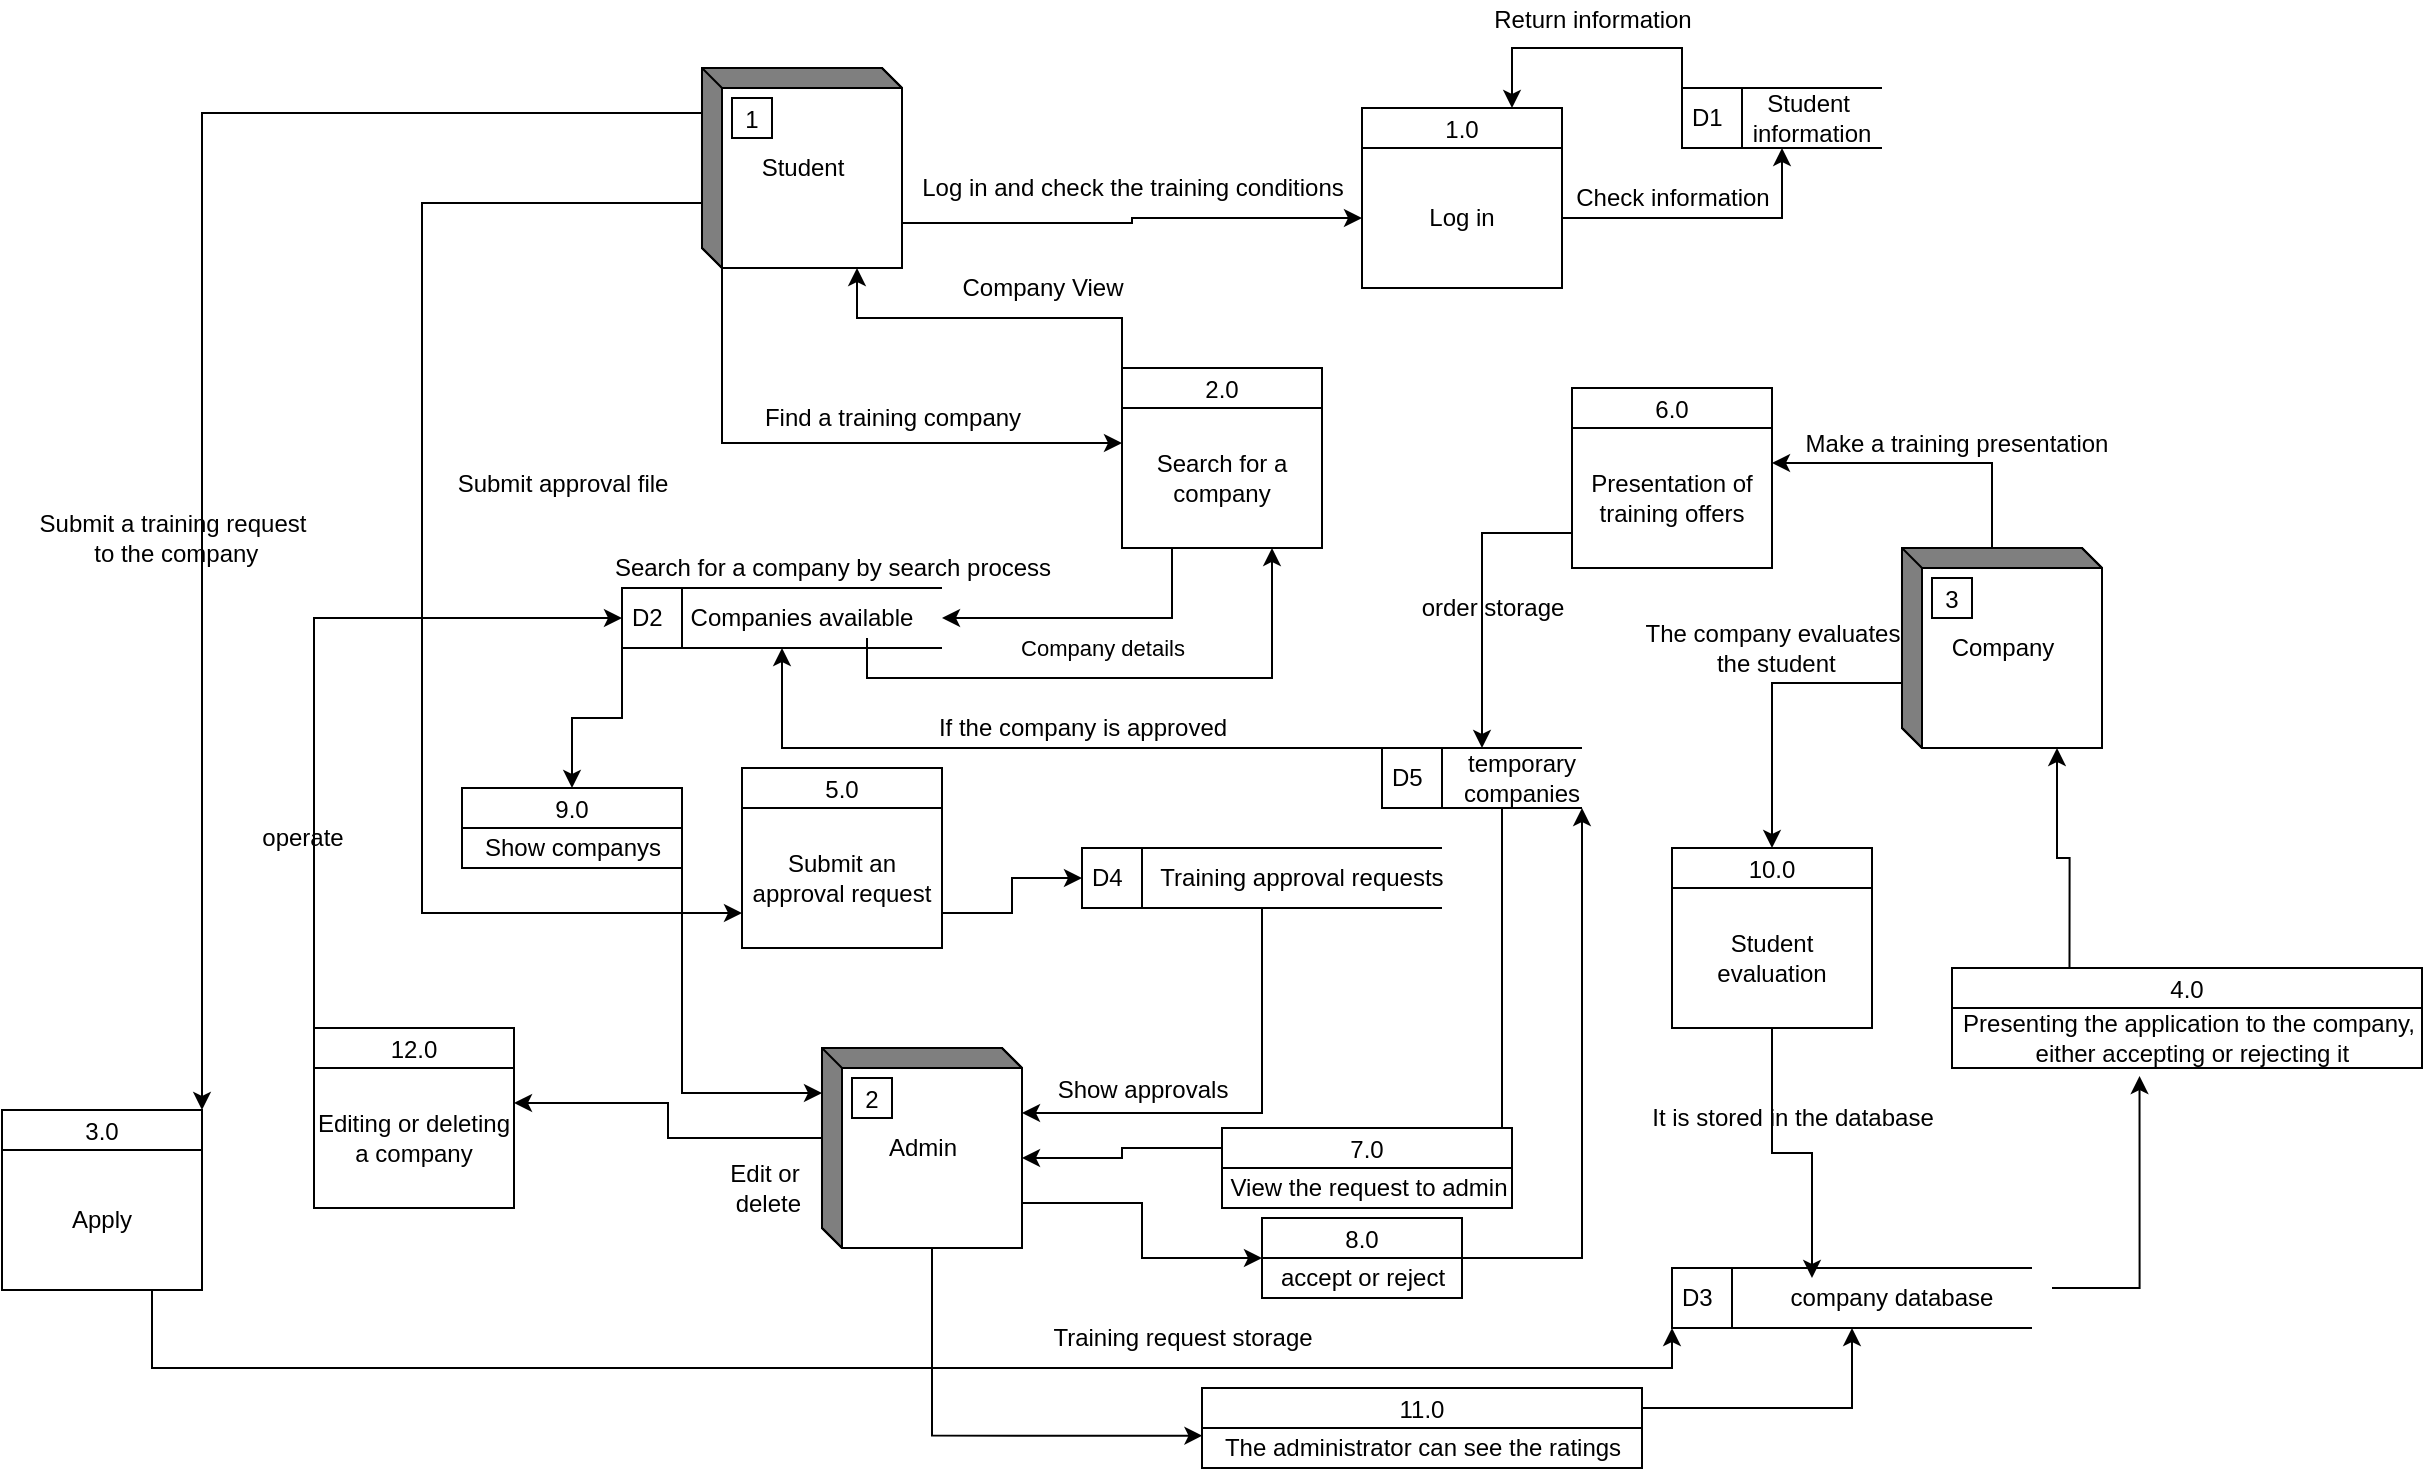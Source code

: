 <mxfile version="12.9.13" type="device"><diagram id="rWqIfm78pS7hBJixRkVj" name="Page-1"><mxGraphModel dx="2448" dy="759" grid="1" gridSize="10" guides="1" tooltips="1" connect="1" arrows="1" fold="1" page="1" pageScale="1" pageWidth="850" pageHeight="1100" math="0" shadow="0"><root><mxCell id="0"/><mxCell id="1" parent="0"/><mxCell id="bXo23D6T22lxXRwWxkwv-16" style="rounded=0;orthogonalLoop=1;jettySize=auto;html=1;exitX=0;exitY=0;exitDx=100;exitDy=77.5;exitPerimeter=0;entryX=0;entryY=0.5;entryDx=0;entryDy=0;edgeStyle=orthogonalEdgeStyle;" parent="1" source="bXo23D6T22lxXRwWxkwv-1" target="bXo23D6T22lxXRwWxkwv-15" edge="1"><mxGeometry relative="1" as="geometry"/></mxCell><mxCell id="bXo23D6T22lxXRwWxkwv-25" style="edgeStyle=orthogonalEdgeStyle;rounded=0;orthogonalLoop=1;jettySize=auto;html=1;exitX=0;exitY=0;exitDx=10;exitDy=100;exitPerimeter=0;entryX=0;entryY=0.25;entryDx=0;entryDy=0;" parent="1" source="bXo23D6T22lxXRwWxkwv-1" target="bXo23D6T22lxXRwWxkwv-23" edge="1"><mxGeometry relative="1" as="geometry"/></mxCell><mxCell id="bXo23D6T22lxXRwWxkwv-36" style="edgeStyle=orthogonalEdgeStyle;rounded=0;orthogonalLoop=1;jettySize=auto;html=1;exitX=0;exitY=0;exitDx=0;exitDy=67.5;exitPerimeter=0;entryX=0;entryY=0.75;entryDx=0;entryDy=0;" parent="1" source="bXo23D6T22lxXRwWxkwv-1" target="bXo23D6T22lxXRwWxkwv-35" edge="1"><mxGeometry relative="1" as="geometry"><Array as="points"><mxPoint x="-300" y="198"/><mxPoint x="-300" y="553"/></Array></mxGeometry></mxCell><mxCell id="_vcarn7WfiJYUkJXuRyP-28" style="edgeStyle=orthogonalEdgeStyle;rounded=0;orthogonalLoop=1;jettySize=auto;html=1;exitX=0;exitY=0;exitDx=0;exitDy=22.5;exitPerimeter=0;entryX=1;entryY=0;entryDx=0;entryDy=0;" parent="1" source="bXo23D6T22lxXRwWxkwv-1" target="_vcarn7WfiJYUkJXuRyP-26" edge="1"><mxGeometry relative="1" as="geometry"><Array as="points"><mxPoint x="-410" y="152"/></Array></mxGeometry></mxCell><mxCell id="bXo23D6T22lxXRwWxkwv-1" value="Student" style="html=1;dashed=0;whitespace=wrap;shape=mxgraph.dfd.externalEntity" parent="1" vertex="1"><mxGeometry x="-160" y="130" width="100" height="100" as="geometry"/></mxCell><mxCell id="bXo23D6T22lxXRwWxkwv-2" value="1" style="autosize=1;part=1;resizable=0;strokeColor=inherit;fillColor=inherit;gradientColor=inherit;" parent="bXo23D6T22lxXRwWxkwv-1" vertex="1"><mxGeometry width="20" height="20" relative="1" as="geometry"><mxPoint x="15" y="15" as="offset"/></mxGeometry></mxCell><mxCell id="_vcarn7WfiJYUkJXuRyP-17" style="edgeStyle=orthogonalEdgeStyle;rounded=0;orthogonalLoop=1;jettySize=auto;html=1;exitX=0;exitY=0;exitDx=45;exitDy=0;exitPerimeter=0;entryX=1;entryY=0.25;entryDx=0;entryDy=0;" parent="1" source="bXo23D6T22lxXRwWxkwv-3" target="_vcarn7WfiJYUkJXuRyP-16" edge="1"><mxGeometry relative="1" as="geometry"/></mxCell><mxCell id="0CMG0g7y0S3qxUtkbxJY-5" style="edgeStyle=orthogonalEdgeStyle;rounded=0;orthogonalLoop=1;jettySize=auto;html=1;exitX=0;exitY=0;exitDx=0;exitDy=67.5;exitPerimeter=0;entryX=0.5;entryY=0;entryDx=0;entryDy=0;" parent="1" source="bXo23D6T22lxXRwWxkwv-3" target="0CMG0g7y0S3qxUtkbxJY-1" edge="1"><mxGeometry relative="1" as="geometry"/></mxCell><mxCell id="bXo23D6T22lxXRwWxkwv-3" value="Company" style="html=1;dashed=0;whitespace=wrap;shape=mxgraph.dfd.externalEntity" parent="1" vertex="1"><mxGeometry x="440" y="370" width="100" height="100" as="geometry"/></mxCell><mxCell id="bXo23D6T22lxXRwWxkwv-4" value="3" style="autosize=1;part=1;resizable=0;strokeColor=inherit;fillColor=inherit;gradientColor=inherit;" parent="bXo23D6T22lxXRwWxkwv-3" vertex="1"><mxGeometry width="20" height="20" relative="1" as="geometry"><mxPoint x="15" y="15" as="offset"/></mxGeometry></mxCell><mxCell id="bXo23D6T22lxXRwWxkwv-12" value="1.0" style="swimlane;fontStyle=0;childLayout=stackLayout;horizontal=1;startSize=20;fillColor=#ffffff;horizontalStack=0;resizeParent=1;resizeParentMax=0;resizeLast=0;collapsible=0;marginBottom=0;swimlaneFillColor=#ffffff;" parent="1" vertex="1"><mxGeometry x="170" y="150" width="100" height="90" as="geometry"/></mxCell><mxCell id="bXo23D6T22lxXRwWxkwv-15" value="Log in" style="text;html=1;strokeColor=none;fillColor=none;align=center;verticalAlign=middle;whiteSpace=wrap;rounded=0;" parent="bXo23D6T22lxXRwWxkwv-12" vertex="1"><mxGeometry y="20" width="100" height="70" as="geometry"/></mxCell><mxCell id="_vcarn7WfiJYUkJXuRyP-48" style="edgeStyle=orthogonalEdgeStyle;rounded=0;orthogonalLoop=1;jettySize=auto;html=1;exitX=0;exitY=0;exitDx=0;exitDy=45;exitPerimeter=0;entryX=1;entryY=0.25;entryDx=0;entryDy=0;" parent="1" source="bXo23D6T22lxXRwWxkwv-5" target="_vcarn7WfiJYUkJXuRyP-46" edge="1"><mxGeometry relative="1" as="geometry"/></mxCell><mxCell id="73bZ6SN8_UEbskuCtBdl-10" style="edgeStyle=orthogonalEdgeStyle;rounded=0;orthogonalLoop=1;jettySize=auto;html=1;exitX=0;exitY=0;exitDx=100;exitDy=77.5;exitPerimeter=0;entryX=0;entryY=0.5;entryDx=0;entryDy=0;" edge="1" parent="1" source="bXo23D6T22lxXRwWxkwv-5" target="73bZ6SN8_UEbskuCtBdl-5"><mxGeometry relative="1" as="geometry"/></mxCell><mxCell id="73bZ6SN8_UEbskuCtBdl-21" style="edgeStyle=orthogonalEdgeStyle;rounded=0;orthogonalLoop=1;jettySize=auto;html=1;exitX=0;exitY=0;exitDx=55;exitDy=100;exitPerimeter=0;entryX=0.001;entryY=0.192;entryDx=0;entryDy=0;entryPerimeter=0;" edge="1" parent="1" source="bXo23D6T22lxXRwWxkwv-5" target="73bZ6SN8_UEbskuCtBdl-17"><mxGeometry relative="1" as="geometry"/></mxCell><mxCell id="bXo23D6T22lxXRwWxkwv-5" value="Admin" style="html=1;dashed=0;whitespace=wrap;shape=mxgraph.dfd.externalEntity" parent="1" vertex="1"><mxGeometry x="-100" y="620" width="100" height="100" as="geometry"/></mxCell><mxCell id="bXo23D6T22lxXRwWxkwv-6" value="2" style="autosize=1;part=1;resizable=0;strokeColor=inherit;fillColor=inherit;gradientColor=inherit;" parent="bXo23D6T22lxXRwWxkwv-5" vertex="1"><mxGeometry width="20" height="20" relative="1" as="geometry"><mxPoint x="15" y="15" as="offset"/></mxGeometry></mxCell><mxCell id="bXo23D6T22lxXRwWxkwv-18" style="edgeStyle=orthogonalEdgeStyle;rounded=0;orthogonalLoop=1;jettySize=auto;html=1;exitX=0;exitY=0;exitDx=0;exitDy=0;entryX=0.75;entryY=0;entryDx=0;entryDy=0;" parent="1" source="bXo23D6T22lxXRwWxkwv-7" target="bXo23D6T22lxXRwWxkwv-12" edge="1"><mxGeometry relative="1" as="geometry"/></mxCell><mxCell id="bXo23D6T22lxXRwWxkwv-7" value="D1" style="html=1;dashed=0;whitespace=wrap;shape=mxgraph.dfd.dataStoreID;align=left;spacingLeft=3;points=[[0,0],[0.5,0],[1,0],[0,0.5],[1,0.5],[0,1],[0.5,1],[1,1]];" parent="1" vertex="1"><mxGeometry x="330" y="140" width="100" height="30" as="geometry"/></mxCell><mxCell id="_vcarn7WfiJYUkJXuRyP-39" style="edgeStyle=orthogonalEdgeStyle;rounded=0;orthogonalLoop=1;jettySize=auto;html=1;exitX=0;exitY=0.5;exitDx=0;exitDy=0;entryX=0.5;entryY=1;entryDx=0;entryDy=0;" parent="1" source="bXo23D6T22lxXRwWxkwv-8" target="bXo23D6T22lxXRwWxkwv-11" edge="1"><mxGeometry relative="1" as="geometry"><Array as="points"><mxPoint x="180" y="470"/><mxPoint x="-120" y="470"/></Array></mxGeometry></mxCell><mxCell id="73bZ6SN8_UEbskuCtBdl-13" style="edgeStyle=orthogonalEdgeStyle;rounded=0;orthogonalLoop=1;jettySize=auto;html=1;exitX=0.5;exitY=1;exitDx=0;exitDy=0;entryX=1;entryY=0.25;entryDx=0;entryDy=0;" edge="1" parent="1" source="bXo23D6T22lxXRwWxkwv-8" target="73bZ6SN8_UEbskuCtBdl-11"><mxGeometry relative="1" as="geometry"><Array as="points"><mxPoint x="240" y="500"/><mxPoint x="240" y="670"/></Array></mxGeometry></mxCell><mxCell id="bXo23D6T22lxXRwWxkwv-8" value="D5" style="html=1;dashed=0;whitespace=wrap;shape=mxgraph.dfd.dataStoreID;align=left;spacingLeft=3;points=[[0,0],[0.5,0],[1,0],[0,0.5],[1,0.5],[0,1],[0.5,1],[1,1]];" parent="1" vertex="1"><mxGeometry x="180" y="470" width="100" height="30" as="geometry"/></mxCell><mxCell id="bXo23D6T22lxXRwWxkwv-39" style="edgeStyle=orthogonalEdgeStyle;rounded=0;orthogonalLoop=1;jettySize=auto;html=1;exitX=0.5;exitY=1;exitDx=0;exitDy=0;entryX=0;entryY=0;entryDx=100;entryDy=32.5;entryPerimeter=0;" parent="1" source="bXo23D6T22lxXRwWxkwv-9" target="bXo23D6T22lxXRwWxkwv-5" edge="1"><mxGeometry relative="1" as="geometry"/></mxCell><mxCell id="bXo23D6T22lxXRwWxkwv-9" value="D4" style="html=1;dashed=0;whitespace=wrap;shape=mxgraph.dfd.dataStoreID;align=left;spacingLeft=3;points=[[0,0],[0.5,0],[1,0],[0,0.5],[1,0.5],[0,1],[0.5,1],[1,1]];" parent="1" vertex="1"><mxGeometry x="30" y="520" width="180" height="30" as="geometry"/></mxCell><mxCell id="73bZ6SN8_UEbskuCtBdl-28" style="edgeStyle=orthogonalEdgeStyle;rounded=0;orthogonalLoop=1;jettySize=auto;html=1;exitX=0;exitY=1;exitDx=0;exitDy=0;entryX=0.5;entryY=0;entryDx=0;entryDy=0;" edge="1" parent="1" source="bXo23D6T22lxXRwWxkwv-11" target="73bZ6SN8_UEbskuCtBdl-26"><mxGeometry relative="1" as="geometry"/></mxCell><mxCell id="bXo23D6T22lxXRwWxkwv-11" value="D2" style="html=1;dashed=0;whitespace=wrap;shape=mxgraph.dfd.dataStoreID;align=left;spacingLeft=3;points=[[0,0],[0.5,0],[1,0],[0,0.5],[1,0.5],[0,1],[0.5,1],[1,1]];" parent="1" vertex="1"><mxGeometry x="-200" y="390" width="160" height="30" as="geometry"/></mxCell><mxCell id="bXo23D6T22lxXRwWxkwv-13" value="Student&amp;nbsp;&lt;br&gt;information" style="text;html=1;strokeColor=none;fillColor=none;align=center;verticalAlign=middle;whiteSpace=wrap;rounded=0;" parent="1" vertex="1"><mxGeometry x="375" y="145" width="40" height="20" as="geometry"/></mxCell><mxCell id="bXo23D6T22lxXRwWxkwv-17" style="edgeStyle=orthogonalEdgeStyle;rounded=0;orthogonalLoop=1;jettySize=auto;html=1;exitX=1;exitY=0.5;exitDx=0;exitDy=0;entryX=0.5;entryY=1;entryDx=0;entryDy=0;" parent="1" source="bXo23D6T22lxXRwWxkwv-15" target="bXo23D6T22lxXRwWxkwv-7" edge="1"><mxGeometry relative="1" as="geometry"/></mxCell><mxCell id="bXo23D6T22lxXRwWxkwv-19" value="Log in and check the training conditions" style="text;html=1;align=center;verticalAlign=middle;resizable=0;points=[];autosize=1;" parent="1" vertex="1"><mxGeometry x="-60" y="180" width="230" height="20" as="geometry"/></mxCell><mxCell id="bXo23D6T22lxXRwWxkwv-28" style="edgeStyle=orthogonalEdgeStyle;rounded=0;orthogonalLoop=1;jettySize=auto;html=1;exitX=0;exitY=0;exitDx=0;exitDy=0;entryX=0;entryY=0;entryDx=77.5;entryDy=100;entryPerimeter=0;" parent="1" source="bXo23D6T22lxXRwWxkwv-22" target="bXo23D6T22lxXRwWxkwv-1" edge="1"><mxGeometry relative="1" as="geometry"/></mxCell><mxCell id="bXo23D6T22lxXRwWxkwv-22" value="2.0" style="swimlane;fontStyle=0;childLayout=stackLayout;horizontal=1;startSize=20;fillColor=#ffffff;horizontalStack=0;resizeParent=1;resizeParentMax=0;resizeLast=0;collapsible=0;marginBottom=0;swimlaneFillColor=#ffffff;" parent="1" vertex="1"><mxGeometry x="50" y="280" width="100" height="90" as="geometry"/></mxCell><mxCell id="bXo23D6T22lxXRwWxkwv-23" value="Search for a company" style="text;html=1;strokeColor=none;fillColor=none;align=center;verticalAlign=middle;whiteSpace=wrap;rounded=0;" parent="bXo23D6T22lxXRwWxkwv-22" vertex="1"><mxGeometry y="20" width="100" height="70" as="geometry"/></mxCell><mxCell id="bXo23D6T22lxXRwWxkwv-27" style="edgeStyle=orthogonalEdgeStyle;rounded=0;orthogonalLoop=1;jettySize=auto;html=1;exitX=0.75;exitY=1;exitDx=0;exitDy=0;entryX=0.75;entryY=1;entryDx=0;entryDy=0;" parent="1" source="bXo23D6T22lxXRwWxkwv-24" target="bXo23D6T22lxXRwWxkwv-23" edge="1"><mxGeometry relative="1" as="geometry"/></mxCell><mxCell id="bXo23D6T22lxXRwWxkwv-32" value="Company details" style="edgeLabel;html=1;align=center;verticalAlign=middle;resizable=0;points=[];" parent="bXo23D6T22lxXRwWxkwv-27" vertex="1" connectable="0"><mxGeometry x="0.047" y="-3" relative="1" as="geometry"><mxPoint x="-13.5" y="-18" as="offset"/></mxGeometry></mxCell><mxCell id="bXo23D6T22lxXRwWxkwv-24" value="Companies available" style="text;html=1;strokeColor=none;fillColor=none;align=center;verticalAlign=middle;whiteSpace=wrap;rounded=0;" parent="1" vertex="1"><mxGeometry x="-175" y="395" width="130" height="20" as="geometry"/></mxCell><mxCell id="bXo23D6T22lxXRwWxkwv-26" style="edgeStyle=orthogonalEdgeStyle;rounded=0;orthogonalLoop=1;jettySize=auto;html=1;exitX=0.25;exitY=1;exitDx=0;exitDy=0;entryX=1;entryY=0.5;entryDx=0;entryDy=0;" parent="1" source="bXo23D6T22lxXRwWxkwv-23" target="bXo23D6T22lxXRwWxkwv-11" edge="1"><mxGeometry relative="1" as="geometry"/></mxCell><mxCell id="bXo23D6T22lxXRwWxkwv-29" value="Find a training company" style="text;html=1;align=center;verticalAlign=middle;resizable=0;points=[];autosize=1;" parent="1" vertex="1"><mxGeometry x="-135" y="295" width="140" height="20" as="geometry"/></mxCell><mxCell id="bXo23D6T22lxXRwWxkwv-31" value="Search for a company by search process" style="text;html=1;align=center;verticalAlign=middle;resizable=0;points=[];autosize=1;" parent="1" vertex="1"><mxGeometry x="-210" y="370" width="230" height="20" as="geometry"/></mxCell><mxCell id="bXo23D6T22lxXRwWxkwv-33" value="Company View" style="text;html=1;align=center;verticalAlign=middle;resizable=0;points=[];autosize=1;" parent="1" vertex="1"><mxGeometry x="-40" y="230" width="100" height="20" as="geometry"/></mxCell><mxCell id="bXo23D6T22lxXRwWxkwv-37" style="edgeStyle=orthogonalEdgeStyle;rounded=0;orthogonalLoop=1;jettySize=auto;html=1;exitX=1;exitY=0.75;exitDx=0;exitDy=0;entryX=0;entryY=0.5;entryDx=0;entryDy=0;" parent="1" source="bXo23D6T22lxXRwWxkwv-35" target="bXo23D6T22lxXRwWxkwv-9" edge="1"><mxGeometry relative="1" as="geometry"/></mxCell><mxCell id="bXo23D6T22lxXRwWxkwv-38" value="Training approval requests" style="text;html=1;strokeColor=none;fillColor=none;align=center;verticalAlign=middle;whiteSpace=wrap;rounded=0;" parent="1" vertex="1"><mxGeometry x="60" y="525" width="160" height="20" as="geometry"/></mxCell><mxCell id="bXo23D6T22lxXRwWxkwv-40" value="Show approvals" style="text;html=1;align=center;verticalAlign=middle;resizable=0;points=[];autosize=1;" parent="1" vertex="1"><mxGeometry x="10" y="631" width="100" height="20" as="geometry"/></mxCell><mxCell id="_vcarn7WfiJYUkJXuRyP-15" value="6.0" style="swimlane;fontStyle=0;childLayout=stackLayout;horizontal=1;startSize=20;fillColor=#ffffff;horizontalStack=0;resizeParent=1;resizeParentMax=0;resizeLast=0;collapsible=0;marginBottom=0;swimlaneFillColor=#ffffff;" parent="1" vertex="1"><mxGeometry x="275" y="290" width="100" height="90" as="geometry"/></mxCell><mxCell id="_vcarn7WfiJYUkJXuRyP-16" value="Presentation of training offers" style="text;html=1;strokeColor=none;fillColor=none;align=center;verticalAlign=middle;whiteSpace=wrap;rounded=0;" parent="_vcarn7WfiJYUkJXuRyP-15" vertex="1"><mxGeometry y="20" width="100" height="70" as="geometry"/></mxCell><mxCell id="_vcarn7WfiJYUkJXuRyP-18" value="Make a training presentation" style="text;html=1;align=center;verticalAlign=middle;resizable=0;points=[];autosize=1;" parent="1" vertex="1"><mxGeometry x="382" y="308" width="170" height="20" as="geometry"/></mxCell><mxCell id="_vcarn7WfiJYUkJXuRyP-19" style="edgeStyle=orthogonalEdgeStyle;rounded=0;orthogonalLoop=1;jettySize=auto;html=1;exitX=0;exitY=0.75;exitDx=0;exitDy=0;entryX=0.5;entryY=0;entryDx=0;entryDy=0;" parent="1" source="_vcarn7WfiJYUkJXuRyP-16" target="bXo23D6T22lxXRwWxkwv-8" edge="1"><mxGeometry relative="1" as="geometry"/></mxCell><mxCell id="_vcarn7WfiJYUkJXuRyP-20" value="temporary companies" style="text;html=1;strokeColor=none;fillColor=none;align=center;verticalAlign=middle;whiteSpace=wrap;rounded=0;" parent="1" vertex="1"><mxGeometry x="230" y="475" width="40" height="20" as="geometry"/></mxCell><mxCell id="_vcarn7WfiJYUkJXuRyP-21" value="order storage" style="text;html=1;align=center;verticalAlign=middle;resizable=0;points=[];autosize=1;" parent="1" vertex="1"><mxGeometry x="190" y="390" width="90" height="20" as="geometry"/></mxCell><mxCell id="_vcarn7WfiJYUkJXuRyP-29" value="Submit a training request&lt;br&gt;&amp;nbsp;to the company" style="text;html=1;align=center;verticalAlign=middle;resizable=0;points=[];autosize=1;" parent="1" vertex="1"><mxGeometry x="-500" y="350" width="150" height="30" as="geometry"/></mxCell><mxCell id="_vcarn7WfiJYUkJXuRyP-30" style="edgeStyle=orthogonalEdgeStyle;rounded=0;orthogonalLoop=1;jettySize=auto;html=1;exitX=0.75;exitY=1;exitDx=0;exitDy=0;entryX=0;entryY=1;entryDx=0;entryDy=0;" parent="1" source="_vcarn7WfiJYUkJXuRyP-27" target="_vcarn7WfiJYUkJXuRyP-31" edge="1"><mxGeometry relative="1" as="geometry"><mxPoint x="250" y="792.0" as="targetPoint"/></mxGeometry></mxCell><mxCell id="_vcarn7WfiJYUkJXuRyP-31" value="D3" style="html=1;dashed=0;whitespace=wrap;shape=mxgraph.dfd.dataStoreID;align=left;spacingLeft=3;points=[[0,0],[0.5,0],[1,0],[0,0.5],[1,0.5],[0,1],[0.5,1],[1,1]];" parent="1" vertex="1"><mxGeometry x="325" y="730" width="180" height="30" as="geometry"/></mxCell><mxCell id="73bZ6SN8_UEbskuCtBdl-32" style="edgeStyle=orthogonalEdgeStyle;rounded=0;orthogonalLoop=1;jettySize=auto;html=1;exitX=1;exitY=0.25;exitDx=0;exitDy=0;entryX=0.399;entryY=1.134;entryDx=0;entryDy=0;entryPerimeter=0;" edge="1" parent="1" source="_vcarn7WfiJYUkJXuRyP-32" target="73bZ6SN8_UEbskuCtBdl-31"><mxGeometry relative="1" as="geometry"/></mxCell><mxCell id="_vcarn7WfiJYUkJXuRyP-32" value="company database" style="text;html=1;strokeColor=none;fillColor=none;align=center;verticalAlign=middle;whiteSpace=wrap;rounded=0;" parent="1" vertex="1"><mxGeometry x="355" y="735" width="160" height="20" as="geometry"/></mxCell><mxCell id="_vcarn7WfiJYUkJXuRyP-35" value="Training request storage" style="text;html=1;align=center;verticalAlign=middle;resizable=0;points=[];autosize=1;" parent="1" vertex="1"><mxGeometry x="5" y="755" width="150" height="20" as="geometry"/></mxCell><mxCell id="_vcarn7WfiJYUkJXuRyP-38" value="Submit approval file" style="text;html=1;align=center;verticalAlign=middle;resizable=0;points=[];autosize=1;" parent="1" vertex="1"><mxGeometry x="-290" y="328" width="120" height="20" as="geometry"/></mxCell><mxCell id="_vcarn7WfiJYUkJXuRyP-40" value="If the company is approved" style="text;html=1;align=center;verticalAlign=middle;resizable=0;points=[];autosize=1;" parent="1" vertex="1"><mxGeometry x="-50" y="450" width="160" height="20" as="geometry"/></mxCell><mxCell id="_vcarn7WfiJYUkJXuRyP-49" style="edgeStyle=orthogonalEdgeStyle;rounded=0;orthogonalLoop=1;jettySize=auto;html=1;exitX=0;exitY=0;exitDx=0;exitDy=0;entryX=0;entryY=0.5;entryDx=0;entryDy=0;" parent="1" source="_vcarn7WfiJYUkJXuRyP-46" target="bXo23D6T22lxXRwWxkwv-11" edge="1"><mxGeometry relative="1" as="geometry"/></mxCell><mxCell id="_vcarn7WfiJYUkJXuRyP-50" value="Edit or&lt;br&gt;&amp;nbsp;delete" style="text;html=1;align=center;verticalAlign=middle;resizable=0;points=[];autosize=1;" parent="1" vertex="1"><mxGeometry x="-154" y="675" width="50" height="30" as="geometry"/></mxCell><mxCell id="_vcarn7WfiJYUkJXuRyP-56" value="operate" style="text;html=1;align=center;verticalAlign=middle;resizable=0;points=[];autosize=1;" parent="1" vertex="1"><mxGeometry x="-390" y="505" width="60" height="20" as="geometry"/></mxCell><mxCell id="0CMG0g7y0S3qxUtkbxJY-1" value="10.0" style="swimlane;fontStyle=0;childLayout=stackLayout;horizontal=1;startSize=20;fillColor=#ffffff;horizontalStack=0;resizeParent=1;resizeParentMax=0;resizeLast=0;collapsible=0;marginBottom=0;swimlaneFillColor=#ffffff;" parent="1" vertex="1"><mxGeometry x="325" y="520" width="100" height="90" as="geometry"/></mxCell><mxCell id="0CMG0g7y0S3qxUtkbxJY-2" value="Student evaluation" style="text;html=1;strokeColor=none;fillColor=none;align=center;verticalAlign=middle;whiteSpace=wrap;rounded=0;" parent="0CMG0g7y0S3qxUtkbxJY-1" vertex="1"><mxGeometry y="20" width="100" height="70" as="geometry"/></mxCell><mxCell id="0CMG0g7y0S3qxUtkbxJY-6" value="The company evaluates&lt;br&gt;&amp;nbsp;the student" style="text;html=1;align=center;verticalAlign=middle;resizable=0;points=[];autosize=1;" parent="1" vertex="1"><mxGeometry x="305" y="405" width="140" height="30" as="geometry"/></mxCell><mxCell id="0CMG0g7y0S3qxUtkbxJY-7" style="edgeStyle=orthogonalEdgeStyle;rounded=0;orthogonalLoop=1;jettySize=auto;html=1;exitX=0.5;exitY=1;exitDx=0;exitDy=0;entryX=0.25;entryY=0;entryDx=0;entryDy=0;" parent="1" source="0CMG0g7y0S3qxUtkbxJY-2" target="_vcarn7WfiJYUkJXuRyP-32" edge="1"><mxGeometry relative="1" as="geometry"/></mxCell><mxCell id="0CMG0g7y0S3qxUtkbxJY-8" value="It is stored in the database" style="text;html=1;align=center;verticalAlign=middle;resizable=0;points=[];autosize=1;" parent="1" vertex="1"><mxGeometry x="305" y="645" width="160" height="20" as="geometry"/></mxCell><mxCell id="73bZ6SN8_UEbskuCtBdl-1" value="Check information" style="text;html=1;align=center;verticalAlign=middle;resizable=0;points=[];autosize=1;" vertex="1" parent="1"><mxGeometry x="270" y="185" width="110" height="20" as="geometry"/></mxCell><mxCell id="73bZ6SN8_UEbskuCtBdl-2" value="Return information" style="text;html=1;align=center;verticalAlign=middle;resizable=0;points=[];autosize=1;" vertex="1" parent="1"><mxGeometry x="230" y="96" width="110" height="20" as="geometry"/></mxCell><mxCell id="73bZ6SN8_UEbskuCtBdl-9" style="edgeStyle=orthogonalEdgeStyle;rounded=0;orthogonalLoop=1;jettySize=auto;html=1;exitX=1;exitY=0.5;exitDx=0;exitDy=0;entryX=1;entryY=1;entryDx=0;entryDy=0;" edge="1" parent="1" source="73bZ6SN8_UEbskuCtBdl-5" target="bXo23D6T22lxXRwWxkwv-8"><mxGeometry relative="1" as="geometry"/></mxCell><mxCell id="73bZ6SN8_UEbskuCtBdl-5" value="8.0" style="swimlane;fontStyle=0;childLayout=stackLayout;horizontal=1;startSize=20;fillColor=#ffffff;horizontalStack=0;resizeParent=1;resizeParentMax=0;resizeLast=0;collapsible=0;marginBottom=0;swimlaneFillColor=#ffffff;" vertex="1" parent="1"><mxGeometry x="120" y="705" width="100" height="40" as="geometry"/></mxCell><mxCell id="_vcarn7WfiJYUkJXuRyP-37" value="accept or reject" style="text;html=1;align=center;verticalAlign=middle;resizable=0;points=[];autosize=1;" parent="73bZ6SN8_UEbskuCtBdl-5" vertex="1"><mxGeometry y="20" width="100" height="20" as="geometry"/></mxCell><mxCell id="73bZ6SN8_UEbskuCtBdl-14" style="edgeStyle=orthogonalEdgeStyle;rounded=0;orthogonalLoop=1;jettySize=auto;html=1;exitX=0;exitY=0.25;exitDx=0;exitDy=0;entryX=0;entryY=0;entryDx=100;entryDy=55;entryPerimeter=0;" edge="1" parent="1" source="73bZ6SN8_UEbskuCtBdl-11" target="bXo23D6T22lxXRwWxkwv-5"><mxGeometry relative="1" as="geometry"/></mxCell><mxCell id="73bZ6SN8_UEbskuCtBdl-11" value="7.0" style="swimlane;fontStyle=0;childLayout=stackLayout;horizontal=1;startSize=20;fillColor=#ffffff;horizontalStack=0;resizeParent=1;resizeParentMax=0;resizeLast=0;collapsible=0;marginBottom=0;swimlaneFillColor=#ffffff;" vertex="1" parent="1"><mxGeometry x="100" y="660" width="145" height="40" as="geometry"/></mxCell><mxCell id="73bZ6SN8_UEbskuCtBdl-12" value="View the request to admin" style="text;html=1;align=center;verticalAlign=middle;resizable=0;points=[];autosize=1;" vertex="1" parent="73bZ6SN8_UEbskuCtBdl-11"><mxGeometry y="20" width="145" height="20" as="geometry"/></mxCell><mxCell id="73bZ6SN8_UEbskuCtBdl-25" style="edgeStyle=orthogonalEdgeStyle;rounded=0;orthogonalLoop=1;jettySize=auto;html=1;exitX=1;exitY=0.25;exitDx=0;exitDy=0;entryX=0.5;entryY=1;entryDx=0;entryDy=0;" edge="1" parent="1" source="73bZ6SN8_UEbskuCtBdl-16" target="_vcarn7WfiJYUkJXuRyP-31"><mxGeometry relative="1" as="geometry"/></mxCell><mxCell id="73bZ6SN8_UEbskuCtBdl-16" value="11.0" style="swimlane;fontStyle=0;childLayout=stackLayout;horizontal=1;startSize=20;fillColor=#ffffff;horizontalStack=0;resizeParent=1;resizeParentMax=0;resizeLast=0;collapsible=0;marginBottom=0;swimlaneFillColor=#ffffff;" vertex="1" parent="1"><mxGeometry x="90" y="790" width="220" height="40" as="geometry"/></mxCell><mxCell id="73bZ6SN8_UEbskuCtBdl-17" value="The administrator can see the ratings" style="text;html=1;align=center;verticalAlign=middle;resizable=0;points=[];autosize=1;" vertex="1" parent="73bZ6SN8_UEbskuCtBdl-16"><mxGeometry y="20" width="220" height="20" as="geometry"/></mxCell><mxCell id="_vcarn7WfiJYUkJXuRyP-26" value="3.0" style="swimlane;fontStyle=0;childLayout=stackLayout;horizontal=1;startSize=20;fillColor=#ffffff;horizontalStack=0;resizeParent=1;resizeParentMax=0;resizeLast=0;collapsible=0;marginBottom=0;swimlaneFillColor=#ffffff;" parent="1" vertex="1"><mxGeometry x="-510" y="651" width="100" height="90" as="geometry"/></mxCell><mxCell id="_vcarn7WfiJYUkJXuRyP-27" value="Apply" style="text;html=1;strokeColor=none;fillColor=none;align=center;verticalAlign=middle;whiteSpace=wrap;rounded=0;" parent="_vcarn7WfiJYUkJXuRyP-26" vertex="1"><mxGeometry y="20" width="100" height="70" as="geometry"/></mxCell><mxCell id="_vcarn7WfiJYUkJXuRyP-45" value="12.0" style="swimlane;fontStyle=0;childLayout=stackLayout;horizontal=1;startSize=20;fillColor=#ffffff;horizontalStack=0;resizeParent=1;resizeParentMax=0;resizeLast=0;collapsible=0;marginBottom=0;swimlaneFillColor=#ffffff;" parent="1" vertex="1"><mxGeometry x="-354" y="610" width="100" height="90" as="geometry"/></mxCell><mxCell id="_vcarn7WfiJYUkJXuRyP-46" value="Editing or deleting a company" style="text;html=1;strokeColor=none;fillColor=none;align=center;verticalAlign=middle;whiteSpace=wrap;rounded=0;" parent="_vcarn7WfiJYUkJXuRyP-45" vertex="1"><mxGeometry y="20" width="100" height="70" as="geometry"/></mxCell><mxCell id="bXo23D6T22lxXRwWxkwv-34" value="5.0" style="swimlane;fontStyle=0;childLayout=stackLayout;horizontal=1;startSize=20;fillColor=#ffffff;horizontalStack=0;resizeParent=1;resizeParentMax=0;resizeLast=0;collapsible=0;marginBottom=0;swimlaneFillColor=#ffffff;" parent="1" vertex="1"><mxGeometry x="-140" y="480" width="100" height="90" as="geometry"/></mxCell><mxCell id="bXo23D6T22lxXRwWxkwv-35" value="Submit an approval request" style="text;html=1;strokeColor=none;fillColor=none;align=center;verticalAlign=middle;whiteSpace=wrap;rounded=0;" parent="bXo23D6T22lxXRwWxkwv-34" vertex="1"><mxGeometry y="20" width="100" height="70" as="geometry"/></mxCell><mxCell id="73bZ6SN8_UEbskuCtBdl-29" style="edgeStyle=orthogonalEdgeStyle;rounded=0;orthogonalLoop=1;jettySize=auto;html=1;exitX=1;exitY=1;exitDx=0;exitDy=0;entryX=0;entryY=0;entryDx=0;entryDy=22.5;entryPerimeter=0;" edge="1" parent="1" source="73bZ6SN8_UEbskuCtBdl-26" target="bXo23D6T22lxXRwWxkwv-5"><mxGeometry relative="1" as="geometry"/></mxCell><mxCell id="73bZ6SN8_UEbskuCtBdl-26" value="9.0" style="swimlane;fontStyle=0;childLayout=stackLayout;horizontal=1;startSize=20;fillColor=#ffffff;horizontalStack=0;resizeParent=1;resizeParentMax=0;resizeLast=0;collapsible=0;marginBottom=0;swimlaneFillColor=#ffffff;" vertex="1" parent="1"><mxGeometry x="-280" y="490" width="110" height="40" as="geometry"/></mxCell><mxCell id="73bZ6SN8_UEbskuCtBdl-27" value="Show companys" style="text;html=1;align=center;verticalAlign=middle;resizable=0;points=[];autosize=1;" vertex="1" parent="73bZ6SN8_UEbskuCtBdl-26"><mxGeometry y="20" width="110" height="20" as="geometry"/></mxCell><mxCell id="73bZ6SN8_UEbskuCtBdl-33" style="edgeStyle=orthogonalEdgeStyle;rounded=0;orthogonalLoop=1;jettySize=auto;html=1;exitX=0.25;exitY=0;exitDx=0;exitDy=0;entryX=0;entryY=0;entryDx=77.5;entryDy=100;entryPerimeter=0;" edge="1" parent="1" source="73bZ6SN8_UEbskuCtBdl-30" target="bXo23D6T22lxXRwWxkwv-3"><mxGeometry relative="1" as="geometry"/></mxCell><mxCell id="73bZ6SN8_UEbskuCtBdl-30" value="4.0" style="swimlane;fontStyle=0;childLayout=stackLayout;horizontal=1;startSize=20;fillColor=#ffffff;horizontalStack=0;resizeParent=1;resizeParentMax=0;resizeLast=0;collapsible=0;marginBottom=0;swimlaneFillColor=#ffffff;" vertex="1" parent="1"><mxGeometry x="465" y="580" width="235" height="50" as="geometry"/></mxCell><mxCell id="73bZ6SN8_UEbskuCtBdl-31" value="Presenting the application to the company,&lt;br&gt;&amp;nbsp;either accepting or rejecting it" style="text;html=1;align=center;verticalAlign=middle;resizable=0;points=[];autosize=1;" vertex="1" parent="73bZ6SN8_UEbskuCtBdl-30"><mxGeometry y="20" width="235" height="30" as="geometry"/></mxCell></root></mxGraphModel></diagram></mxfile>